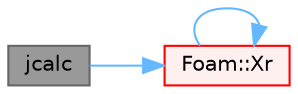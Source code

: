 digraph "jcalc"
{
 // LATEX_PDF_SIZE
  bgcolor="transparent";
  edge [fontname=Helvetica,fontsize=10,labelfontname=Helvetica,labelfontsize=10];
  node [fontname=Helvetica,fontsize=10,shape=box,height=0.2,width=0.4];
  rankdir="LR";
  Node1 [id="Node000001",label="jcalc",height=0.2,width=0.4,color="gray40", fillcolor="grey60", style="filled", fontcolor="black",tooltip=" "];
  Node1 -> Node2 [id="edge1_Node000001_Node000002",color="steelblue1",style="solid",tooltip=" "];
  Node2 [id="Node000002",label="Foam::Xr",height=0.2,width=0.4,color="red", fillcolor="#FFF0F0", style="filled",URL="$namespaceFoam.html#adf90989718d4d035132370ce4e299239",tooltip=" "];
  Node2 -> Node2 [id="edge2_Node000002_Node000002",color="steelblue1",style="solid",tooltip=" "];
}
